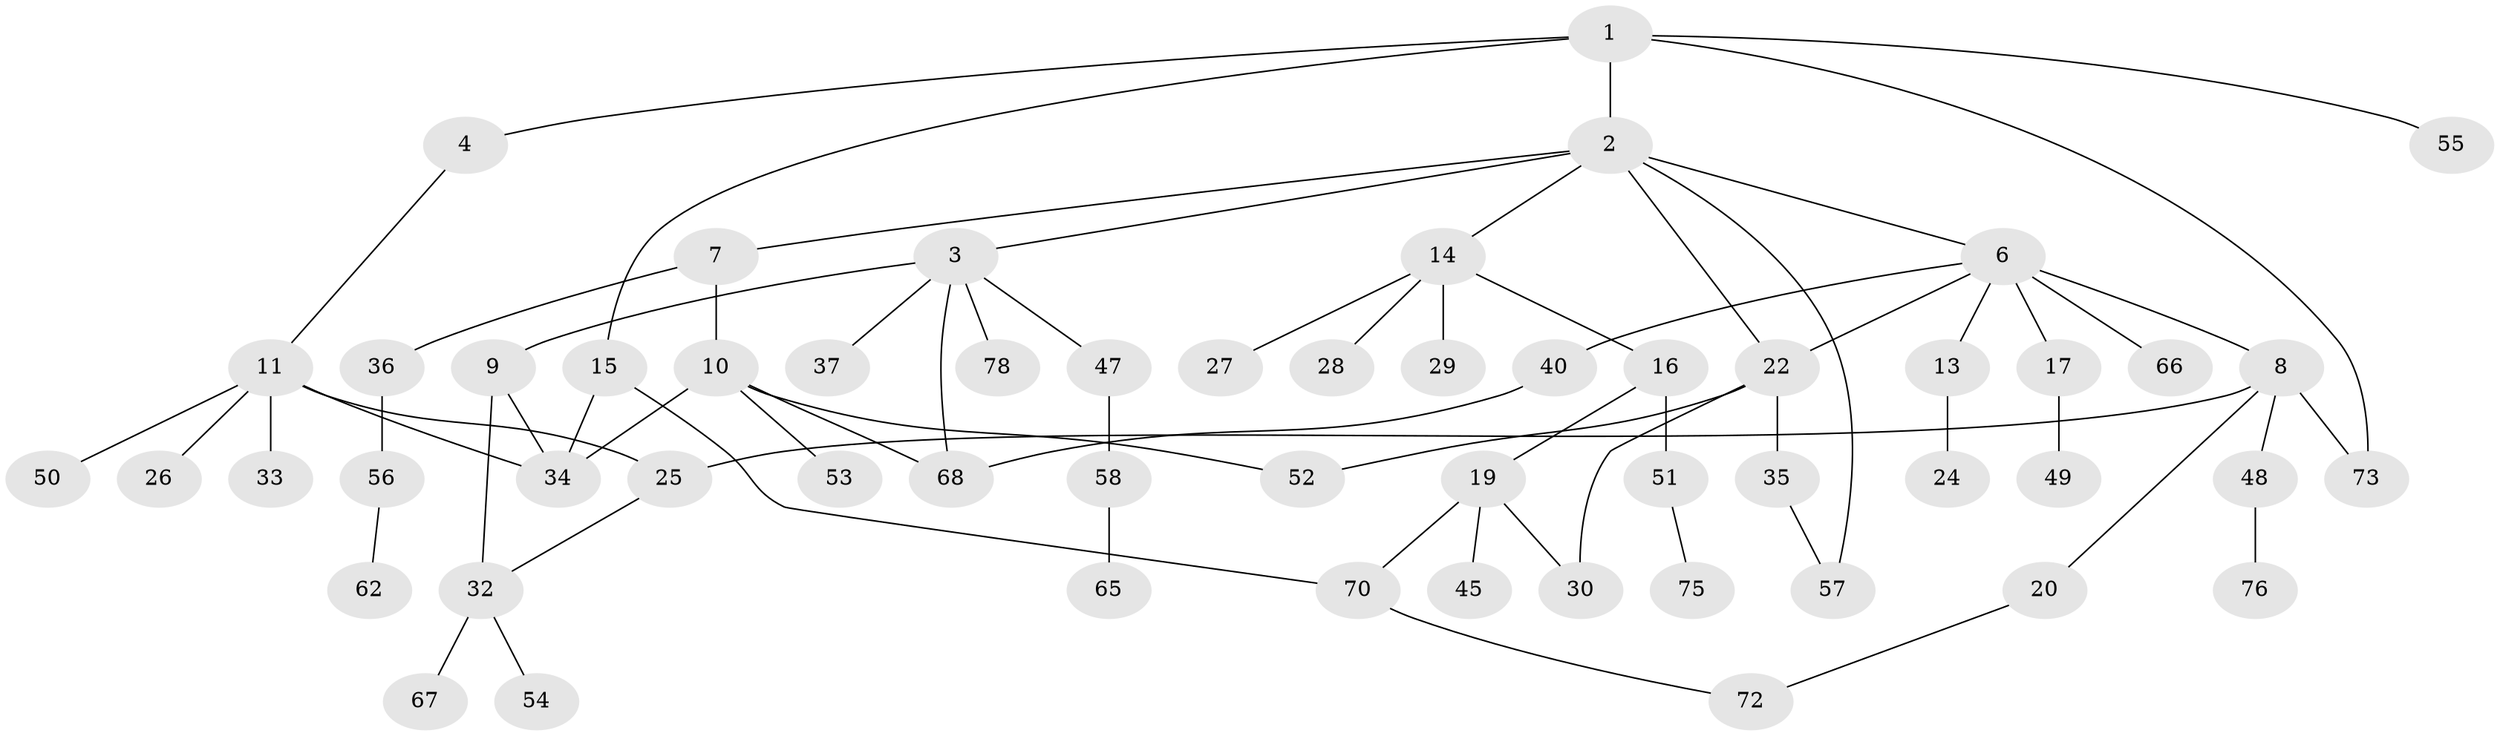 // original degree distribution, {5: 0.05128205128205128, 6: 0.02564102564102564, 4: 0.11538461538461539, 2: 0.3717948717948718, 3: 0.1282051282051282, 9: 0.01282051282051282, 1: 0.2948717948717949}
// Generated by graph-tools (version 1.1) at 2025/41/03/06/25 10:41:28]
// undirected, 56 vertices, 69 edges
graph export_dot {
graph [start="1"]
  node [color=gray90,style=filled];
  1 [super="+38"];
  2 [super="+5"];
  3 [super="+12"];
  4;
  6 [super="+59"];
  7;
  8 [super="+21"];
  9 [super="+71"];
  10 [super="+31"];
  11 [super="+18"];
  13;
  14 [super="+23"];
  15 [super="+41"];
  16;
  17;
  19 [super="+77"];
  20;
  22 [super="+61"];
  24;
  25 [super="+42"];
  26 [super="+60"];
  27;
  28;
  29;
  30;
  32 [super="+43"];
  33;
  34 [super="+39"];
  35;
  36 [super="+44"];
  37;
  40 [super="+63"];
  45 [super="+46"];
  47;
  48;
  49;
  50;
  51 [super="+64"];
  52;
  53;
  54;
  55;
  56;
  57;
  58;
  62;
  65;
  66;
  67;
  68 [super="+69"];
  70 [super="+74"];
  72;
  73;
  75;
  76;
  78;
  1 -- 2;
  1 -- 4;
  1 -- 15;
  1 -- 55;
  1 -- 73;
  2 -- 3;
  2 -- 6;
  2 -- 14;
  2 -- 22;
  2 -- 57;
  2 -- 7;
  3 -- 9;
  3 -- 78;
  3 -- 68;
  3 -- 37;
  3 -- 47;
  4 -- 11;
  6 -- 8 [weight=2];
  6 -- 13;
  6 -- 17;
  6 -- 40;
  6 -- 66;
  6 -- 22;
  7 -- 10;
  7 -- 36;
  8 -- 20;
  8 -- 25;
  8 -- 73;
  8 -- 48;
  9 -- 32 [weight=2];
  9 -- 34;
  10 -- 34;
  10 -- 53;
  10 -- 52;
  10 -- 68 [weight=2];
  11 -- 25;
  11 -- 26;
  11 -- 33;
  11 -- 34;
  11 -- 50;
  13 -- 24;
  14 -- 16;
  14 -- 27;
  14 -- 29;
  14 -- 28;
  15 -- 70;
  15 -- 34;
  16 -- 19;
  16 -- 51;
  17 -- 49;
  19 -- 30;
  19 -- 45;
  19 -- 70;
  20 -- 72;
  22 -- 35;
  22 -- 30;
  22 -- 52;
  25 -- 32;
  32 -- 54;
  32 -- 67;
  35 -- 57;
  36 -- 56;
  40 -- 68;
  47 -- 58;
  48 -- 76;
  51 -- 75;
  56 -- 62;
  58 -- 65;
  70 -- 72;
}
